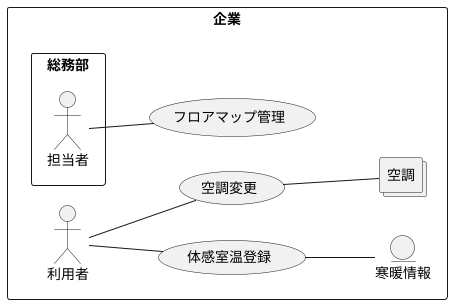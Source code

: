@startuml
left to right direction

rectangle 企業 {
  actor 利用者
  usecase  体感室温登録
  entity 寒暖情報

  rectangle 総務部 {
    actor 担当者
  }
  usecase フロアマップ管理

  collections 空調
  usecase 空調変更
}

利用者 -- 体感室温登録
体感室温登録 -- 寒暖情報
担当者 -- フロアマップ管理

利用者 -- 空調変更
空調変更 -- 空調

@enduml